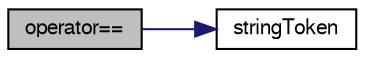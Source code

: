 digraph "operator=="
{
  bgcolor="transparent";
  edge [fontname="FreeSans",fontsize="10",labelfontname="FreeSans",labelfontsize="10"];
  node [fontname="FreeSans",fontsize="10",shape=record];
  rankdir="LR";
  Node840 [label="operator==",height=0.2,width=0.4,color="black", fillcolor="grey75", style="filled", fontcolor="black"];
  Node840 -> Node841 [color="midnightblue",fontsize="10",style="solid",fontname="FreeSans"];
  Node841 [label="stringToken",height=0.2,width=0.4,color="black",URL="$a26306.html#a8bc98d24b39ac2531331c180035b6149"];
}
